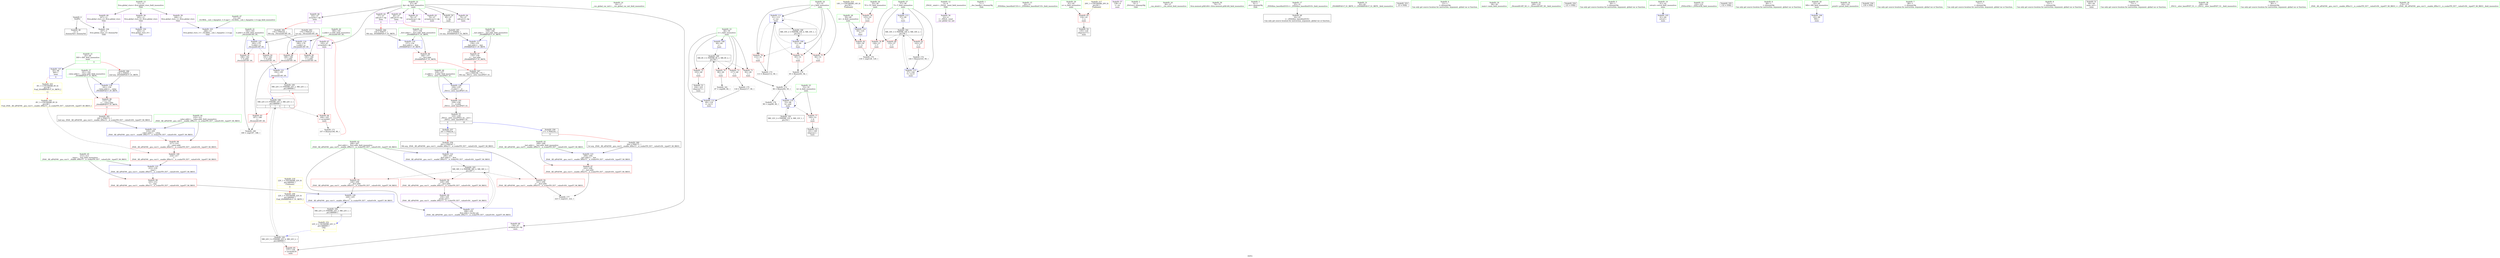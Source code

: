 digraph "SVFG" {
	label="SVFG";

	Node0x562907a65d30 [shape=record,color=grey,label="{NodeID: 0\nNullPtr}"];
	Node0x562907a65d30 -> Node0x562907a7f8a0[style=solid];
	Node0x562907a65d30 -> Node0x562907a7f770[style=solid];
	Node0x562907aa2ae0 [shape=record,color=black,label="{NodeID: 263\n179 = PHI(107, )\n1st arg _Z4cminIiEvRT_S0_ }"];
	Node0x562907aa2ae0 -> Node0x562907a84500[style=solid];
	Node0x562907a88010 [shape=record,color=grey,label="{NodeID: 180\n189 = cmp(187, 188, )\n}"];
	Node0x562907a7f160 [shape=record,color=red,label="{NodeID: 97\n222\<--208\n\<--__last.addr\n_ZSt8__fill_aIPiiEN9__gnu_cxx11__enable_ifIXsr11__is_scalarIT0_EE7__valueEvE6__typeET_S6_RKS3_\n}"];
	Node0x562907a7f160 -> Node0x562907a87b90[style=solid];
	Node0x562907a7ca70 [shape=record,color=green,label="{NodeID: 14\n16\<--17\n__cxx_global_var_init\<--__cxx_global_var_init_field_insensitive\n}"];
	Node0x562907a7ed30 [shape=record,color=blue,label="{NodeID: 111\n51\<--113\nj\<--inc\nmain\n}"];
	Node0x562907a7ed30 -> Node0x562907a80eb0[style=dashed];
	Node0x562907a7ed30 -> Node0x562907a80f80[style=dashed];
	Node0x562907a7ed30 -> Node0x562907a81050[style=dashed];
	Node0x562907a7ed30 -> Node0x562907a7ed30[style=dashed];
	Node0x562907a7ed30 -> Node0x562907a904a0[style=dashed];
	Node0x562907a7d6c0 [shape=record,color=green,label="{NodeID: 28\n59\<--60\n_b\<--_b_field_insensitive\nmain\n}"];
	Node0x562907a7d6c0 -> Node0x562907a81530[style=solid];
	Node0x562907a7d6c0 -> Node0x562907a7efa0[style=solid];
	Node0x562907a84910 [shape=record,color=blue,label="{NodeID: 125\n212\<--218\n__tmp\<--\n_ZSt8__fill_aIPiiEN9__gnu_cxx11__enable_ifIXsr11__is_scalarIT0_EE7__valueEvE6__typeET_S6_RKS3_\n}"];
	Node0x562907a84910 -> Node0x562907a7f300[style=dashed];
	Node0x562907a7e370 [shape=record,color=green,label="{NodeID: 42\n206\<--207\n__first.addr\<--__first.addr_field_insensitive\n_ZSt8__fill_aIPiiEN9__gnu_cxx11__enable_ifIXsr11__is_scalarIT0_EE7__valueEvE6__typeET_S6_RKS3_\n}"];
	Node0x562907a7e370 -> Node0x562907a81ef0[style=solid];
	Node0x562907a7e370 -> Node0x562907a81fc0[style=solid];
	Node0x562907a7e370 -> Node0x562907a7f090[style=solid];
	Node0x562907a7e370 -> Node0x562907a846a0[style=solid];
	Node0x562907a7e370 -> Node0x562907a84ab0[style=solid];
	Node0x562907a7ff80 [shape=record,color=purple,label="{NodeID: 56\n22\<--4\n\<--_ZStL8__ioinit\n__cxx_global_var_init\n}"];
	Node0x562907a80b70 [shape=record,color=red,label="{NodeID: 70\n86\<--49\n\<--i\nmain\n}"];
	Node0x562907a80b70 -> Node0x562907a88190[style=solid];
	Node0x562907a816d0 [shape=record,color=red,label="{NodeID: 84\n106\<--105\n\<--arrayidx8\nmain\n}"];
	Node0x562907a816d0 -> Node0x562907a87290[style=solid];
	Node0x562907a7b6a0 [shape=record,color=green,label="{NodeID: 1\n7\<--1\n__dso_handle\<--dummyObj\nGlob }"];
	Node0x562907aa2c20 [shape=record,color=black,label="{NodeID: 264\n154 = PHI(77, )\n0th arg _ZSt4fillIPiiEvT_S1_RKT0_ }"];
	Node0x562907aa2c20 -> Node0x562907a841c0[style=solid];
	Node0x562907a88190 [shape=record,color=grey,label="{NodeID: 181\n87 = cmp(86, 66, )\n}"];
	Node0x562907a7f230 [shape=record,color=red,label="{NodeID: 98\n217\<--210\n\<--__value.addr\n_ZSt8__fill_aIPiiEN9__gnu_cxx11__enable_ifIXsr11__is_scalarIT0_EE7__valueEvE6__typeET_S6_RKS3_\n}"];
	Node0x562907a7f230 -> Node0x562907a7f3d0[style=solid];
	Node0x562907a7cb70 [shape=record,color=green,label="{NodeID: 15\n20\<--21\n_ZNSt8ios_base4InitC1Ev\<--_ZNSt8ios_base4InitC1Ev_field_insensitive\n}"];
	Node0x562907a7ee00 [shape=record,color=blue,label="{NodeID: 112\n49\<--118\ni\<--inc11\nmain\n}"];
	Node0x562907a7ee00 -> Node0x562907a8ffa0[style=dashed];
	Node0x562907a7d790 [shape=record,color=green,label="{NodeID: 29\n61\<--62\nn\<--n_field_insensitive\nmain\n}"];
	Node0x562907a7d790 -> Node0x562907a81600[style=solid];
	Node0x562907a849e0 [shape=record,color=blue,label="{NodeID: 126\n226\<--225\n\<--\n_ZSt8__fill_aIPiiEN9__gnu_cxx11__enable_ifIXsr11__is_scalarIT0_EE7__valueEvE6__typeET_S6_RKS3_\n}"];
	Node0x562907a849e0 -> Node0x562907a8e6a0[style=dashed];
	Node0x562907a7e440 [shape=record,color=green,label="{NodeID: 43\n208\<--209\n__last.addr\<--__last.addr_field_insensitive\n_ZSt8__fill_aIPiiEN9__gnu_cxx11__enable_ifIXsr11__is_scalarIT0_EE7__valueEvE6__typeET_S6_RKS3_\n}"];
	Node0x562907a7e440 -> Node0x562907a7f160[style=solid];
	Node0x562907a7e440 -> Node0x562907a84770[style=solid];
	Node0x562907a80050 [shape=record,color=purple,label="{NodeID: 57\n138\<--9\n\<--.str\nmain\n}"];
	Node0x562907a80c40 [shape=record,color=red,label="{NodeID: 71\n92\<--49\n\<--i\nmain\n}"];
	Node0x562907a80c40 -> Node0x562907a87410[style=solid];
	Node0x562907a817a0 [shape=record,color=red,label="{NodeID: 85\n137\<--136\n\<--arrayidx18\nmain\n}"];
	Node0x562907a7bb70 [shape=record,color=green,label="{NodeID: 2\n8\<--1\n_ZSt3cin\<--dummyObj\nGlob }"];
	Node0x562907aa2d60 [shape=record,color=black,label="{NodeID: 265\n155 = PHI(80, )\n1st arg _ZSt4fillIPiiEvT_S1_RKT0_ }"];
	Node0x562907aa2d60 -> Node0x562907a84290[style=solid];
	Node0x562907a8dca0 [shape=record,color=black,label="{NodeID: 182\nMR_16V_3 = PHI(MR_16V_4, MR_16V_2, )\npts\{58 \}\n}"];
	Node0x562907a8dca0 -> Node0x562907a812c0[style=dashed];
	Node0x562907a8dca0 -> Node0x562907a81390[style=dashed];
	Node0x562907a8dca0 -> Node0x562907a81460[style=dashed];
	Node0x562907a8dca0 -> Node0x562907a840f0[style=dashed];
	Node0x562907a7f300 [shape=record,color=red,label="{NodeID: 99\n225\<--212\n\<--__tmp\n_ZSt8__fill_aIPiiEN9__gnu_cxx11__enable_ifIXsr11__is_scalarIT0_EE7__valueEvE6__typeET_S6_RKS3_\n}"];
	Node0x562907a7f300 -> Node0x562907a849e0[style=solid];
	Node0x562907a7cc70 [shape=record,color=green,label="{NodeID: 16\n26\<--27\n__cxa_atexit\<--__cxa_atexit_field_insensitive\n}"];
	Node0x562907a7eed0 [shape=record,color=blue,label="{NodeID: 113\n57\<--90\nT\<--\nmain\n}"];
	Node0x562907a7eed0 -> Node0x562907a8dca0[style=dashed];
	Node0x562907a7d860 [shape=record,color=green,label="{NodeID: 30\n74\<--75\nllvm.memset.p0i8.i64\<--llvm.memset.p0i8.i64_field_insensitive\n}"];
	Node0x562907a84ab0 [shape=record,color=blue,label="{NodeID: 127\n206\<--230\n__first.addr\<--incdec.ptr\n_ZSt8__fill_aIPiiEN9__gnu_cxx11__enable_ifIXsr11__is_scalarIT0_EE7__valueEvE6__typeET_S6_RKS3_\n}"];
	Node0x562907a84ab0 -> Node0x562907a8e1a0[style=dashed];
	Node0x562907a7e510 [shape=record,color=green,label="{NodeID: 44\n210\<--211\n__value.addr\<--__value.addr_field_insensitive\n_ZSt8__fill_aIPiiEN9__gnu_cxx11__enable_ifIXsr11__is_scalarIT0_EE7__valueEvE6__typeET_S6_RKS3_\n}"];
	Node0x562907a7e510 -> Node0x562907a7f230[style=solid];
	Node0x562907a7e510 -> Node0x562907a84840[style=solid];
	Node0x562907a80120 [shape=record,color=purple,label="{NodeID: 58\n245\<--11\nllvm.global_ctors_0\<--llvm.global_ctors\nGlob }"];
	Node0x562907a80120 -> Node0x562907a7f570[style=solid];
	Node0x562907a80d10 [shape=record,color=red,label="{NodeID: 72\n103\<--49\n\<--i\nmain\n}"];
	Node0x562907a80d10 -> Node0x562907a7fd10[style=solid];
	Node0x562907a977f0 [shape=record,color=yellow,style=double,label="{NodeID: 252\n22V_2 = CSCHI(MR_22V_1)\npts\{480000 \}\nCS[]|{<s0>4}}"];
	Node0x562907a977f0:s0 -> Node0x562907a824a0[style=dashed,color=blue];
	Node0x562907a81870 [shape=record,color=red,label="{NodeID: 86\n166\<--157\n\<--__first.addr\n_ZSt4fillIPiiEvT_S1_RKT0_\n|{<s0>9}}"];
	Node0x562907a81870:s0 -> Node0x562907aa2fe0[style=solid,color=red];
	Node0x562907a7b960 [shape=record,color=green,label="{NodeID: 3\n9\<--1\n.str\<--dummyObj\nGlob }"];
	Node0x562907aa2ea0 [shape=record,color=black,label="{NodeID: 266\n156 = PHI(45, )\n2nd arg _ZSt4fillIPiiEvT_S1_RKT0_ }"];
	Node0x562907aa2ea0 -> Node0x562907a84360[style=solid];
	Node0x562907a8e1a0 [shape=record,color=black,label="{NodeID: 183\nMR_38V_3 = PHI(MR_38V_4, MR_38V_2, )\npts\{207 \}\n}"];
	Node0x562907a8e1a0 -> Node0x562907a81ef0[style=dashed];
	Node0x562907a8e1a0 -> Node0x562907a81fc0[style=dashed];
	Node0x562907a8e1a0 -> Node0x562907a7f090[style=dashed];
	Node0x562907a8e1a0 -> Node0x562907a84ab0[style=dashed];
	Node0x562907a7f3d0 [shape=record,color=red,label="{NodeID: 100\n218\<--217\n\<--\n_ZSt8__fill_aIPiiEN9__gnu_cxx11__enable_ifIXsr11__is_scalarIT0_EE7__valueEvE6__typeET_S6_RKS3_\n}"];
	Node0x562907a7f3d0 -> Node0x562907a84910[style=solid];
	Node0x562907a7cd70 [shape=record,color=green,label="{NodeID: 17\n25\<--31\n_ZNSt8ios_base4InitD1Ev\<--_ZNSt8ios_base4InitD1Ev_field_insensitive\n}"];
	Node0x562907a7cd70 -> Node0x562907a7f9a0[style=solid];
	Node0x562907a7efa0 [shape=record,color=blue,label="{NodeID: 114\n59\<--125\n_b\<--\nmain\n}"];
	Node0x562907a7efa0 -> Node0x562907a81530[style=dashed];
	Node0x562907a7d960 [shape=record,color=green,label="{NodeID: 31\n82\<--83\n_ZSt4fillIPiiEvT_S1_RKT0_\<--_ZSt4fillIPiiEvT_S1_RKT0__field_insensitive\n}"];
	Node0x562907a84b80 [shape=record,color=blue,label="{NodeID: 128\n236\<--235\n__it.addr\<--__it\n_ZSt12__niter_baseIPiET_S1_\n}"];
	Node0x562907a84b80 -> Node0x562907a7f4a0[style=dashed];
	Node0x562907a7e5e0 [shape=record,color=green,label="{NodeID: 45\n212\<--213\n__tmp\<--__tmp_field_insensitive\n_ZSt8__fill_aIPiiEN9__gnu_cxx11__enable_ifIXsr11__is_scalarIT0_EE7__valueEvE6__typeET_S6_RKS3_\n}"];
	Node0x562907a7e5e0 -> Node0x562907a7f300[style=solid];
	Node0x562907a7e5e0 -> Node0x562907a84910[style=solid];
	Node0x562907a80220 [shape=record,color=purple,label="{NodeID: 59\n246\<--11\nllvm.global_ctors_1\<--llvm.global_ctors\nGlob }"];
	Node0x562907a80220 -> Node0x562907a7f670[style=solid];
	Node0x562907a80de0 [shape=record,color=red,label="{NodeID: 73\n117\<--49\n\<--i\nmain\n}"];
	Node0x562907a80de0 -> Node0x562907a87890[style=solid];
	Node0x562907aa1340 [shape=record,color=black,label="{NodeID: 253\n23 = PHI()\n}"];
	Node0x562907a81940 [shape=record,color=red,label="{NodeID: 87\n170\<--159\n\<--__last.addr\n_ZSt4fillIPiiEvT_S1_RKT0_\n|{<s0>10}}"];
	Node0x562907a81940:s0 -> Node0x562907aa2fe0[style=solid,color=red];
	Node0x562907a7b9f0 [shape=record,color=green,label="{NodeID: 4\n12\<--1\n\<--dummyObj\nCan only get source location for instruction, argument, global var or function.}"];
	Node0x562907aa2fe0 [shape=record,color=black,label="{NodeID: 267\n235 = PHI(166, 170, )\n0th arg _ZSt12__niter_baseIPiET_S1_ }"];
	Node0x562907aa2fe0 -> Node0x562907a84b80[style=solid];
	Node0x562907a8e6a0 [shape=record,color=black,label="{NodeID: 184\nMR_22V_2 = PHI(MR_22V_3, MR_22V_1, )\npts\{480000 \}\n|{|<s1>11}}"];
	Node0x562907a8e6a0 -> Node0x562907a849e0[style=dashed];
	Node0x562907a8e6a0:s1 -> Node0x562907a977f0[style=dashed,color=blue];
	Node0x562907a7f4a0 [shape=record,color=red,label="{NodeID: 101\n239\<--236\n\<--__it.addr\n_ZSt12__niter_baseIPiET_S1_\n}"];
	Node0x562907a7f4a0 -> Node0x562907a7feb0[style=solid];
	Node0x562907a7ce70 [shape=record,color=green,label="{NodeID: 18\n38\<--39\nmain\<--main_field_insensitive\n}"];
	Node0x562907a840f0 [shape=record,color=blue,label="{NodeID: 115\n57\<--144\nT\<--inc21\nmain\n}"];
	Node0x562907a840f0 -> Node0x562907a8dca0[style=dashed];
	Node0x562907a7da60 [shape=record,color=green,label="{NodeID: 32\n109\<--110\n_Z4cminIiEvRT_S0_\<--_Z4cminIiEvRT_S0__field_insensitive\n}"];
	Node0x562907a7e6b0 [shape=record,color=green,label="{NodeID: 46\n236\<--237\n__it.addr\<--__it.addr_field_insensitive\n_ZSt12__niter_baseIPiET_S1_\n}"];
	Node0x562907a7e6b0 -> Node0x562907a7f4a0[style=solid];
	Node0x562907a7e6b0 -> Node0x562907a84b80[style=solid];
	Node0x562907a80320 [shape=record,color=purple,label="{NodeID: 60\n247\<--11\nllvm.global_ctors_2\<--llvm.global_ctors\nGlob }"];
	Node0x562907a80320 -> Node0x562907a7f770[style=solid];
	Node0x562907a80eb0 [shape=record,color=red,label="{NodeID: 74\n93\<--51\n\<--j\nmain\n}"];
	Node0x562907a80eb0 -> Node0x562907a87a10[style=solid];
	Node0x562907a9ff60 [shape=record,color=black,label="{NodeID: 254\n121 = PHI()\n}"];
	Node0x562907a87290 [shape=record,color=grey,label="{NodeID: 171\n107 = Binary(106, 90, )\n|{<s0>5}}"];
	Node0x562907a87290:s0 -> Node0x562907aa2ae0[style=solid,color=red];
	Node0x562907a81a10 [shape=record,color=red,label="{NodeID: 88\n172\<--161\n\<--__value.addr\n_ZSt4fillIPiiEvT_S1_RKT0_\n|{<s0>11}}"];
	Node0x562907a81a10:s0 -> Node0x562907aa2860[style=solid,color=red];
	Node0x562907a7c420 [shape=record,color=green,label="{NodeID: 5\n64\<--1\n\<--dummyObj\nCan only get source location for instruction, argument, global var or function.}"];
	Node0x562907a8eba0 [shape=record,color=black,label="{NodeID: 185\nMR_22V_3 = PHI(MR_22V_2, MR_22V_1, )\npts\{480000 \}\n|{<s0>5}}"];
	Node0x562907a8eba0:s0 -> Node0x562907a8faa0[style=dashed,color=blue];
	Node0x562907a7f570 [shape=record,color=blue,label="{NodeID: 102\n245\<--12\nllvm.global_ctors_0\<--\nGlob }"];
	Node0x562907a7cf70 [shape=record,color=green,label="{NodeID: 19\n41\<--42\nretval\<--retval_field_insensitive\nmain\n}"];
	Node0x562907a7cf70 -> Node0x562907a7e850[style=solid];
	Node0x562907a841c0 [shape=record,color=blue,label="{NodeID: 116\n157\<--154\n__first.addr\<--__first\n_ZSt4fillIPiiEvT_S1_RKT0_\n}"];
	Node0x562907a841c0 -> Node0x562907a81870[style=dashed];
	Node0x562907a7db60 [shape=record,color=green,label="{NodeID: 33\n122\<--123\n_ZNSirsERi\<--_ZNSirsERi_field_insensitive\n}"];
	Node0x562907a7e780 [shape=record,color=green,label="{NodeID: 47\n13\<--241\n_GLOBAL__sub_I_Anjupiter_3_0.cpp\<--_GLOBAL__sub_I_Anjupiter_3_0.cpp_field_insensitive\n}"];
	Node0x562907a7e780 -> Node0x562907a7f670[style=solid];
	Node0x562907a80420 [shape=record,color=purple,label="{NodeID: 61\n76\<--47\narraydecay\<--dp\nmain\n}"];
	Node0x562907a80f80 [shape=record,color=red,label="{NodeID: 75\n94\<--51\n\<--j\nmain\n}"];
	Node0x562907a80f80 -> Node0x562907a87a10[style=solid];
	Node0x562907aa0060 [shape=record,color=black,label="{NodeID: 255\n132 = PHI()\n}"];
	Node0x562907a87410 [shape=record,color=grey,label="{NodeID: 172\n96 = Binary(92, 95, )\n}"];
	Node0x562907a87410 -> Node0x562907a7ec60[style=solid];
	Node0x562907a87410 -> Node0x562907a87d10[style=solid];
	Node0x562907a81ae0 [shape=record,color=red,label="{NodeID: 89\n186\<--180\n\<--a.addr\n_Z4cminIiEvRT_S0_\n}"];
	Node0x562907a81ae0 -> Node0x562907a81e20[style=solid];
	Node0x562907a7c4b0 [shape=record,color=green,label="{NodeID: 6\n66\<--1\n\<--dummyObj\nCan only get source location for instruction, argument, global var or function.}"];
	Node0x562907a7f670 [shape=record,color=blue,label="{NodeID: 103\n246\<--13\nllvm.global_ctors_1\<--_GLOBAL__sub_I_Anjupiter_3_0.cpp\nGlob }"];
	Node0x562907a7d040 [shape=record,color=green,label="{NodeID: 20\n43\<--44\nMX\<--MX_field_insensitive\nmain\n}"];
	Node0x562907a7d040 -> Node0x562907a7e920[style=solid];
	Node0x562907a84290 [shape=record,color=blue,label="{NodeID: 117\n159\<--155\n__last.addr\<--__last\n_ZSt4fillIPiiEvT_S1_RKT0_\n}"];
	Node0x562907a84290 -> Node0x562907a81940[style=dashed];
	Node0x562907a7dc60 [shape=record,color=green,label="{NodeID: 34\n140\<--141\nprintf\<--printf_field_insensitive\n}"];
	Node0x562907a94930 [shape=record,color=yellow,style=double,label="{NodeID: 214\n14V_1 = ENCHI(MR_14V_0)\npts\{56 \}\nFun[main]}"];
	Node0x562907a94930 -> Node0x562907a811f0[style=dashed];
	Node0x562907a7f8a0 [shape=record,color=black,label="{NodeID: 48\n2\<--3\ndummyVal\<--dummyVal\n}"];
	Node0x562907a804f0 [shape=record,color=purple,label="{NodeID: 62\n77\<--47\nadd.ptr\<--dp\nmain\n|{<s0>4}}"];
	Node0x562907a804f0:s0 -> Node0x562907aa2c20[style=solid,color=red];
	Node0x562907a81050 [shape=record,color=red,label="{NodeID: 76\n112\<--51\n\<--j\nmain\n}"];
	Node0x562907a81050 -> Node0x562907a87590[style=solid];
	Node0x562907aa0160 [shape=record,color=black,label="{NodeID: 256\n139 = PHI()\n}"];
	Node0x562907a87590 [shape=record,color=grey,label="{NodeID: 173\n113 = Binary(112, 90, )\n}"];
	Node0x562907a87590 -> Node0x562907a7ed30[style=solid];
	Node0x562907a81bb0 [shape=record,color=red,label="{NodeID: 90\n192\<--180\n\<--a.addr\n_Z4cminIiEvRT_S0_\n}"];
	Node0x562907a81bb0 -> Node0x562907a845d0[style=solid];
	Node0x562907a7c540 [shape=record,color=green,label="{NodeID: 7\n68\<--1\n\<--dummyObj\nCan only get source location for instruction, argument, global var or function.}"];
	Node0x562907a7f770 [shape=record,color=blue, style = dotted,label="{NodeID: 104\n247\<--3\nllvm.global_ctors_2\<--dummyVal\nGlob }"];
	Node0x562907a7d110 [shape=record,color=green,label="{NodeID: 21\n45\<--46\nINF\<--INF_field_insensitive\nmain\n|{|<s1>4}}"];
	Node0x562907a7d110 -> Node0x562907a7e9f0[style=solid];
	Node0x562907a7d110:s1 -> Node0x562907aa2ea0[style=solid,color=red];
	Node0x562907a84360 [shape=record,color=blue,label="{NodeID: 118\n161\<--156\n__value.addr\<--__value\n_ZSt4fillIPiiEvT_S1_RKT0_\n}"];
	Node0x562907a84360 -> Node0x562907a81a10[style=dashed];
	Node0x562907a7dd60 [shape=record,color=green,label="{NodeID: 35\n157\<--158\n__first.addr\<--__first.addr_field_insensitive\n_ZSt4fillIPiiEvT_S1_RKT0_\n}"];
	Node0x562907a7dd60 -> Node0x562907a81870[style=solid];
	Node0x562907a7dd60 -> Node0x562907a841c0[style=solid];
	Node0x562907a7f9a0 [shape=record,color=black,label="{NodeID: 49\n24\<--25\n\<--_ZNSt8ios_base4InitD1Ev\nCan only get source location for instruction, argument, global var or function.}"];
	Node0x562907a805c0 [shape=record,color=purple,label="{NodeID: 63\n78\<--47\narraydecay1\<--dp\nmain\n}"];
	Node0x562907a81120 [shape=record,color=red,label="{NodeID: 77\n100\<--53\n\<--k\nmain\n}"];
	Node0x562907a81120 -> Node0x562907a7fc40[style=solid];
	Node0x562907aa0260 [shape=record,color=black,label="{NodeID: 257\n167 = PHI(234, )\n|{<s0>11}}"];
	Node0x562907aa0260:s0 -> Node0x562907aa2650[style=solid,color=red];
	Node0x562907a87710 [shape=record,color=grey,label="{NodeID: 174\n144 = Binary(143, 90, )\n}"];
	Node0x562907a87710 -> Node0x562907a840f0[style=solid];
	Node0x562907a81c80 [shape=record,color=red,label="{NodeID: 91\n188\<--182\n\<--b.addr\n_Z4cminIiEvRT_S0_\n}"];
	Node0x562907a81c80 -> Node0x562907a88010[style=solid];
	Node0x562907a7c5d0 [shape=record,color=green,label="{NodeID: 8\n71\<--1\n\<--dummyObj\nCan only get source location for instruction, argument, global var or function.}"];
	Node0x562907a8faa0 [shape=record,color=black,label="{NodeID: 188\nMR_22V_4 = PHI(MR_22V_5, MR_22V_3, )\npts\{480000 \}\n|{|<s2>5|<s3>5|<s4>5}}"];
	Node0x562907a8faa0 -> Node0x562907a816d0[style=dashed];
	Node0x562907a8faa0 -> Node0x562907a824a0[style=dashed];
	Node0x562907a8faa0:s2 -> Node0x562907a81e20[style=dashed,color=red];
	Node0x562907a8faa0:s3 -> Node0x562907a845d0[style=dashed,color=red];
	Node0x562907a8faa0:s4 -> Node0x562907a8eba0[style=dashed,color=red];
	Node0x562907a7e850 [shape=record,color=blue,label="{NodeID: 105\n41\<--64\nretval\<--\nmain\n}"];
	Node0x562907a7d1e0 [shape=record,color=green,label="{NodeID: 22\n47\<--48\ndp\<--dp_field_insensitive\nmain\n}"];
	Node0x562907a7d1e0 -> Node0x562907a7faa0[style=solid];
	Node0x562907a7d1e0 -> Node0x562907a80420[style=solid];
	Node0x562907a7d1e0 -> Node0x562907a804f0[style=solid];
	Node0x562907a7d1e0 -> Node0x562907a805c0[style=solid];
	Node0x562907a7d1e0 -> Node0x562907a80690[style=solid];
	Node0x562907a7d1e0 -> Node0x562907a80760[style=solid];
	Node0x562907a7d1e0 -> Node0x562907a80830[style=solid];
	Node0x562907a7d1e0 -> Node0x562907a80900[style=solid];
	Node0x562907a7d1e0 -> Node0x562907a809d0[style=solid];
	Node0x562907a84430 [shape=record,color=blue,label="{NodeID: 119\n180\<--178\na.addr\<--a\n_Z4cminIiEvRT_S0_\n}"];
	Node0x562907a84430 -> Node0x562907a81ae0[style=dashed];
	Node0x562907a84430 -> Node0x562907a81bb0[style=dashed];
	Node0x562907a7de30 [shape=record,color=green,label="{NodeID: 36\n159\<--160\n__last.addr\<--__last.addr_field_insensitive\n_ZSt4fillIPiiEvT_S1_RKT0_\n}"];
	Node0x562907a7de30 -> Node0x562907a81940[style=solid];
	Node0x562907a7de30 -> Node0x562907a84290[style=solid];
	Node0x562907a7faa0 [shape=record,color=black,label="{NodeID: 50\n69\<--47\n\<--dp\nmain\n}"];
	Node0x562907a80690 [shape=record,color=purple,label="{NodeID: 64\n79\<--47\nadd.ptr2\<--dp\nmain\n}"];
	Node0x562907a811f0 [shape=record,color=red,label="{NodeID: 78\n125\<--55\n\<--TC\nmain\n}"];
	Node0x562907a811f0 -> Node0x562907a7efa0[style=solid];
	Node0x562907aa0450 [shape=record,color=black,label="{NodeID: 258\n171 = PHI(234, )\n|{<s0>11}}"];
	Node0x562907aa0450:s0 -> Node0x562907aa2720[style=solid,color=red];
	Node0x562907a87890 [shape=record,color=grey,label="{NodeID: 175\n118 = Binary(117, 90, )\n}"];
	Node0x562907a87890 -> Node0x562907a7ee00[style=solid];
	Node0x562907a81d50 [shape=record,color=red,label="{NodeID: 92\n191\<--182\n\<--b.addr\n_Z4cminIiEvRT_S0_\n}"];
	Node0x562907a81d50 -> Node0x562907a845d0[style=solid];
	Node0x562907a7c660 [shape=record,color=green,label="{NodeID: 9\n72\<--1\n\<--dummyObj\nCan only get source location for instruction, argument, global var or function.}"];
	Node0x562907a8ffa0 [shape=record,color=black,label="{NodeID: 189\nMR_8V_3 = PHI(MR_8V_4, MR_8V_2, )\npts\{50 \}\n}"];
	Node0x562907a8ffa0 -> Node0x562907a80b70[style=dashed];
	Node0x562907a8ffa0 -> Node0x562907a80c40[style=dashed];
	Node0x562907a8ffa0 -> Node0x562907a80d10[style=dashed];
	Node0x562907a8ffa0 -> Node0x562907a80de0[style=dashed];
	Node0x562907a8ffa0 -> Node0x562907a7ee00[style=dashed];
	Node0x562907a7e920 [shape=record,color=blue,label="{NodeID: 106\n43\<--66\nMX\<--\nmain\n}"];
	Node0x562907a7d2b0 [shape=record,color=green,label="{NodeID: 23\n49\<--50\ni\<--i_field_insensitive\nmain\n}"];
	Node0x562907a7d2b0 -> Node0x562907a80b70[style=solid];
	Node0x562907a7d2b0 -> Node0x562907a80c40[style=solid];
	Node0x562907a7d2b0 -> Node0x562907a80d10[style=solid];
	Node0x562907a7d2b0 -> Node0x562907a80de0[style=solid];
	Node0x562907a7d2b0 -> Node0x562907a7eac0[style=solid];
	Node0x562907a7d2b0 -> Node0x562907a7ee00[style=solid];
	Node0x562907a93720 [shape=record,color=yellow,style=double,label="{NodeID: 203\n6V_1 = ENCHI(MR_6V_0)\npts\{46 \}\nFun[_ZSt4fillIPiiEvT_S1_RKT0_]|{<s0>11}}"];
	Node0x562907a93720:s0 -> Node0x562907a829a0[style=dashed,color=red];
	Node0x562907a84500 [shape=record,color=blue,label="{NodeID: 120\n182\<--179\nb.addr\<--b\n_Z4cminIiEvRT_S0_\n}"];
	Node0x562907a84500 -> Node0x562907a81c80[style=dashed];
	Node0x562907a84500 -> Node0x562907a81d50[style=dashed];
	Node0x562907a7df00 [shape=record,color=green,label="{NodeID: 37\n161\<--162\n__value.addr\<--__value.addr_field_insensitive\n_ZSt4fillIPiiEvT_S1_RKT0_\n}"];
	Node0x562907a7df00 -> Node0x562907a81a10[style=solid];
	Node0x562907a7df00 -> Node0x562907a84360[style=solid];
	Node0x562907a94bd0 [shape=record,color=yellow,style=double,label="{NodeID: 217\n20V_1 = ENCHI(MR_20V_0)\npts\{62 \}\nFun[main]}"];
	Node0x562907a94bd0 -> Node0x562907a81600[style=dashed];
	Node0x562907a7fb70 [shape=record,color=black,label="{NodeID: 51\n40\<--64\nmain_ret\<--\nmain\n}"];
	Node0x562907a80760 [shape=record,color=purple,label="{NodeID: 65\n80\<--47\nadd.ptr3\<--dp\nmain\n|{<s0>4}}"];
	Node0x562907a80760:s0 -> Node0x562907aa2d60[style=solid,color=red];
	Node0x562907a812c0 [shape=record,color=red,label="{NodeID: 79\n128\<--57\n\<--T\nmain\n}"];
	Node0x562907a812c0 -> Node0x562907a87e90[style=solid];
	Node0x562907aa2650 [shape=record,color=black,label="{NodeID: 259\n203 = PHI(167, )\n0th arg _ZSt8__fill_aIPiiEN9__gnu_cxx11__enable_ifIXsr11__is_scalarIT0_EE7__valueEvE6__typeET_S6_RKS3_ }"];
	Node0x562907aa2650 -> Node0x562907a846a0[style=solid];
	Node0x562907a87a10 [shape=record,color=grey,label="{NodeID: 176\n95 = Binary(93, 94, )\n}"];
	Node0x562907a87a10 -> Node0x562907a87410[style=solid];
	Node0x562907a81e20 [shape=record,color=red,label="{NodeID: 93\n187\<--186\n\<--\n_Z4cminIiEvRT_S0_\n}"];
	Node0x562907a81e20 -> Node0x562907a88010[style=solid];
	Node0x562907a7c6f0 [shape=record,color=green,label="{NodeID: 10\n73\<--1\n\<--dummyObj\nCan only get source location for instruction, argument, global var or function.}"];
	Node0x562907a904a0 [shape=record,color=black,label="{NodeID: 190\nMR_10V_2 = PHI(MR_10V_4, MR_10V_1, )\npts\{52 \}\n}"];
	Node0x562907a904a0 -> Node0x562907a7eb90[style=dashed];
	Node0x562907a7e9f0 [shape=record,color=blue,label="{NodeID: 107\n45\<--68\nINF\<--\nmain\n|{<s0>4}}"];
	Node0x562907a7e9f0:s0 -> Node0x562907a93720[style=dashed,color=red];
	Node0x562907a7d380 [shape=record,color=green,label="{NodeID: 24\n51\<--52\nj\<--j_field_insensitive\nmain\n}"];
	Node0x562907a7d380 -> Node0x562907a80eb0[style=solid];
	Node0x562907a7d380 -> Node0x562907a80f80[style=solid];
	Node0x562907a7d380 -> Node0x562907a81050[style=solid];
	Node0x562907a7d380 -> Node0x562907a7eb90[style=solid];
	Node0x562907a7d380 -> Node0x562907a7ed30[style=solid];
	Node0x562907a845d0 [shape=record,color=blue,label="{NodeID: 121\n192\<--191\n\<--\n_Z4cminIiEvRT_S0_\n}"];
	Node0x562907a845d0 -> Node0x562907a8eba0[style=dashed];
	Node0x562907a7dfd0 [shape=record,color=green,label="{NodeID: 38\n168\<--169\n_ZSt12__niter_baseIPiET_S1_\<--_ZSt12__niter_baseIPiET_S1__field_insensitive\n}"];
	Node0x562907a94cb0 [shape=record,color=yellow,style=double,label="{NodeID: 218\n22V_1 = ENCHI(MR_22V_0)\npts\{480000 \}\nFun[main]|{<s0>4}}"];
	Node0x562907a94cb0:s0 -> Node0x562907a941d0[style=dashed,color=red];
	Node0x562907a7fc40 [shape=record,color=black,label="{NodeID: 52\n101\<--100\nidxprom\<--\nmain\n}"];
	Node0x562907a80830 [shape=record,color=purple,label="{NodeID: 66\n102\<--47\narrayidx\<--dp\nmain\n|{<s0>5}}"];
	Node0x562907a80830:s0 -> Node0x562907aa29a0[style=solid,color=red];
	Node0x562907a81390 [shape=record,color=red,label="{NodeID: 80\n133\<--57\n\<--T\nmain\n}"];
	Node0x562907aa2720 [shape=record,color=black,label="{NodeID: 260\n204 = PHI(171, )\n1st arg _ZSt8__fill_aIPiiEN9__gnu_cxx11__enable_ifIXsr11__is_scalarIT0_EE7__valueEvE6__typeET_S6_RKS3_ }"];
	Node0x562907aa2720 -> Node0x562907a84770[style=solid];
	Node0x562907a87b90 [shape=record,color=grey,label="{NodeID: 177\n223 = cmp(221, 222, )\n}"];
	Node0x562907a81ef0 [shape=record,color=red,label="{NodeID: 94\n221\<--206\n\<--__first.addr\n_ZSt8__fill_aIPiiEN9__gnu_cxx11__enable_ifIXsr11__is_scalarIT0_EE7__valueEvE6__typeET_S6_RKS3_\n}"];
	Node0x562907a81ef0 -> Node0x562907a87b90[style=solid];
	Node0x562907a7c7b0 [shape=record,color=green,label="{NodeID: 11\n90\<--1\n\<--dummyObj\nCan only get source location for instruction, argument, global var or function.}"];
	Node0x562907a909a0 [shape=record,color=black,label="{NodeID: 191\nMR_12V_2 = PHI(MR_12V_4, MR_12V_1, )\npts\{54 \}\n}"];
	Node0x562907a909a0 -> Node0x562907a7ec60[style=dashed];
	Node0x562907a7eac0 [shape=record,color=blue,label="{NodeID: 108\n49\<--64\ni\<--\nmain\n}"];
	Node0x562907a7eac0 -> Node0x562907a8ffa0[style=dashed];
	Node0x562907a7d450 [shape=record,color=green,label="{NodeID: 25\n53\<--54\nk\<--k_field_insensitive\nmain\n}"];
	Node0x562907a7d450 -> Node0x562907a81120[style=solid];
	Node0x562907a7d450 -> Node0x562907a7ec60[style=solid];
	Node0x562907a846a0 [shape=record,color=blue,label="{NodeID: 122\n206\<--203\n__first.addr\<--__first\n_ZSt8__fill_aIPiiEN9__gnu_cxx11__enable_ifIXsr11__is_scalarIT0_EE7__valueEvE6__typeET_S6_RKS3_\n}"];
	Node0x562907a846a0 -> Node0x562907a8e1a0[style=dashed];
	Node0x562907a7e0d0 [shape=record,color=green,label="{NodeID: 39\n174\<--175\n_ZSt8__fill_aIPiiEN9__gnu_cxx11__enable_ifIXsr11__is_scalarIT0_EE7__valueEvE6__typeET_S6_RKS3_\<--_ZSt8__fill_aIPiiEN9__gnu_cxx11__enable_ifIXsr11__is_scalarIT0_EE7__valueEvE6__typeET_S6_RKS3__field_insensitive\n}"];
	Node0x562907a7fd10 [shape=record,color=black,label="{NodeID: 53\n104\<--103\nidxprom7\<--\nmain\n}"];
	Node0x562907a80900 [shape=record,color=purple,label="{NodeID: 67\n105\<--47\narrayidx8\<--dp\nmain\n}"];
	Node0x562907a80900 -> Node0x562907a816d0[style=solid];
	Node0x562907a81460 [shape=record,color=red,label="{NodeID: 81\n143\<--57\n\<--T\nmain\n}"];
	Node0x562907a81460 -> Node0x562907a87710[style=solid];
	Node0x562907aa2860 [shape=record,color=black,label="{NodeID: 261\n205 = PHI(172, )\n2nd arg _ZSt8__fill_aIPiiEN9__gnu_cxx11__enable_ifIXsr11__is_scalarIT0_EE7__valueEvE6__typeET_S6_RKS3_ }"];
	Node0x562907aa2860 -> Node0x562907a84840[style=solid];
	Node0x562907a87d10 [shape=record,color=grey,label="{NodeID: 178\n98 = cmp(96, 66, )\n}"];
	Node0x562907a81fc0 [shape=record,color=red,label="{NodeID: 95\n226\<--206\n\<--__first.addr\n_ZSt8__fill_aIPiiEN9__gnu_cxx11__enable_ifIXsr11__is_scalarIT0_EE7__valueEvE6__typeET_S6_RKS3_\n}"];
	Node0x562907a81fc0 -> Node0x562907a849e0[style=solid];
	Node0x562907a7c870 [shape=record,color=green,label="{NodeID: 12\n4\<--6\n_ZStL8__ioinit\<--_ZStL8__ioinit_field_insensitive\nGlob }"];
	Node0x562907a7c870 -> Node0x562907a7ff80[style=solid];
	Node0x562907a824a0 [shape=record,color=black,label="{NodeID: 192\nMR_22V_3 = PHI(MR_22V_4, MR_22V_2, )\npts\{480000 \}\n}"];
	Node0x562907a824a0 -> Node0x562907a817a0[style=dashed];
	Node0x562907a824a0 -> Node0x562907a8faa0[style=dashed];
	Node0x562907a7eb90 [shape=record,color=blue,label="{NodeID: 109\n51\<--90\nj\<--\nmain\n}"];
	Node0x562907a7eb90 -> Node0x562907a80eb0[style=dashed];
	Node0x562907a7eb90 -> Node0x562907a80f80[style=dashed];
	Node0x562907a7eb90 -> Node0x562907a81050[style=dashed];
	Node0x562907a7eb90 -> Node0x562907a7ed30[style=dashed];
	Node0x562907a7eb90 -> Node0x562907a904a0[style=dashed];
	Node0x562907a7d520 [shape=record,color=green,label="{NodeID: 26\n55\<--56\nTC\<--TC_field_insensitive\nmain\n}"];
	Node0x562907a7d520 -> Node0x562907a811f0[style=solid];
	Node0x562907a941d0 [shape=record,color=yellow,style=double,label="{NodeID: 206\n22V_1 = ENCHI(MR_22V_0)\npts\{480000 \}\nFun[_ZSt4fillIPiiEvT_S1_RKT0_]|{<s0>11}}"];
	Node0x562907a941d0:s0 -> Node0x562907a8e6a0[style=dashed,color=red];
	Node0x562907a84770 [shape=record,color=blue,label="{NodeID: 123\n208\<--204\n__last.addr\<--__last\n_ZSt8__fill_aIPiiEN9__gnu_cxx11__enable_ifIXsr11__is_scalarIT0_EE7__valueEvE6__typeET_S6_RKS3_\n}"];
	Node0x562907a84770 -> Node0x562907a7f160[style=dashed];
	Node0x562907a7e1d0 [shape=record,color=green,label="{NodeID: 40\n180\<--181\na.addr\<--a.addr_field_insensitive\n_Z4cminIiEvRT_S0_\n}"];
	Node0x562907a7e1d0 -> Node0x562907a81ae0[style=solid];
	Node0x562907a7e1d0 -> Node0x562907a81bb0[style=solid];
	Node0x562907a7e1d0 -> Node0x562907a84430[style=solid];
	Node0x562907a7fde0 [shape=record,color=black,label="{NodeID: 54\n135\<--134\nidxprom17\<--\nmain\n}"];
	Node0x562907a809d0 [shape=record,color=purple,label="{NodeID: 68\n136\<--47\narrayidx18\<--dp\nmain\n}"];
	Node0x562907a809d0 -> Node0x562907a817a0[style=solid];
	Node0x562907a81530 [shape=record,color=red,label="{NodeID: 82\n129\<--59\n\<--_b\nmain\n}"];
	Node0x562907a81530 -> Node0x562907a87e90[style=solid];
	Node0x562907aa29a0 [shape=record,color=black,label="{NodeID: 262\n178 = PHI(102, )\n0th arg _Z4cminIiEvRT_S0_ }"];
	Node0x562907aa29a0 -> Node0x562907a84430[style=solid];
	Node0x562907a87e90 [shape=record,color=grey,label="{NodeID: 179\n130 = cmp(128, 129, )\n}"];
	Node0x562907a7f090 [shape=record,color=red,label="{NodeID: 96\n229\<--206\n\<--__first.addr\n_ZSt8__fill_aIPiiEN9__gnu_cxx11__enable_ifIXsr11__is_scalarIT0_EE7__valueEvE6__typeET_S6_RKS3_\n}"];
	Node0x562907a7f090 -> Node0x562907a80aa0[style=solid];
	Node0x562907a7c970 [shape=record,color=green,label="{NodeID: 13\n11\<--15\nllvm.global_ctors\<--llvm.global_ctors_field_insensitive\nGlob }"];
	Node0x562907a7c970 -> Node0x562907a80120[style=solid];
	Node0x562907a7c970 -> Node0x562907a80220[style=solid];
	Node0x562907a7c970 -> Node0x562907a80320[style=solid];
	Node0x562907a829a0 [shape=record,color=yellow,style=double,label="{NodeID: 193\n6V_1 = ENCHI(MR_6V_0)\npts\{46 \}\nFun[_ZSt8__fill_aIPiiEN9__gnu_cxx11__enable_ifIXsr11__is_scalarIT0_EE7__valueEvE6__typeET_S6_RKS3_]}"];
	Node0x562907a829a0 -> Node0x562907a7f3d0[style=dashed];
	Node0x562907a7ec60 [shape=record,color=blue,label="{NodeID: 110\n53\<--96\nk\<--add\nmain\n}"];
	Node0x562907a7ec60 -> Node0x562907a81120[style=dashed];
	Node0x562907a7ec60 -> Node0x562907a7ec60[style=dashed];
	Node0x562907a7ec60 -> Node0x562907a909a0[style=dashed];
	Node0x562907a7d5f0 [shape=record,color=green,label="{NodeID: 27\n57\<--58\nT\<--T_field_insensitive\nmain\n}"];
	Node0x562907a7d5f0 -> Node0x562907a812c0[style=solid];
	Node0x562907a7d5f0 -> Node0x562907a81390[style=solid];
	Node0x562907a7d5f0 -> Node0x562907a81460[style=solid];
	Node0x562907a7d5f0 -> Node0x562907a7eed0[style=solid];
	Node0x562907a7d5f0 -> Node0x562907a840f0[style=solid];
	Node0x562907a84840 [shape=record,color=blue,label="{NodeID: 124\n210\<--205\n__value.addr\<--__value\n_ZSt8__fill_aIPiiEN9__gnu_cxx11__enable_ifIXsr11__is_scalarIT0_EE7__valueEvE6__typeET_S6_RKS3_\n}"];
	Node0x562907a84840 -> Node0x562907a7f230[style=dashed];
	Node0x562907a7e2a0 [shape=record,color=green,label="{NodeID: 41\n182\<--183\nb.addr\<--b.addr_field_insensitive\n_Z4cminIiEvRT_S0_\n}"];
	Node0x562907a7e2a0 -> Node0x562907a81c80[style=solid];
	Node0x562907a7e2a0 -> Node0x562907a81d50[style=solid];
	Node0x562907a7e2a0 -> Node0x562907a84500[style=solid];
	Node0x562907a7feb0 [shape=record,color=black,label="{NodeID: 55\n234\<--239\n_ZSt12__niter_baseIPiET_S1__ret\<--\n_ZSt12__niter_baseIPiET_S1_\n|{<s0>9|<s1>10}}"];
	Node0x562907a7feb0:s0 -> Node0x562907aa0260[style=solid,color=blue];
	Node0x562907a7feb0:s1 -> Node0x562907aa0450[style=solid,color=blue];
	Node0x562907a80aa0 [shape=record,color=purple,label="{NodeID: 69\n230\<--229\nincdec.ptr\<--\n_ZSt8__fill_aIPiiEN9__gnu_cxx11__enable_ifIXsr11__is_scalarIT0_EE7__valueEvE6__typeET_S6_RKS3_\n}"];
	Node0x562907a80aa0 -> Node0x562907a84ab0[style=solid];
	Node0x562907a81600 [shape=record,color=red,label="{NodeID: 83\n134\<--61\n\<--n\nmain\n}"];
	Node0x562907a81600 -> Node0x562907a7fde0[style=solid];
}
